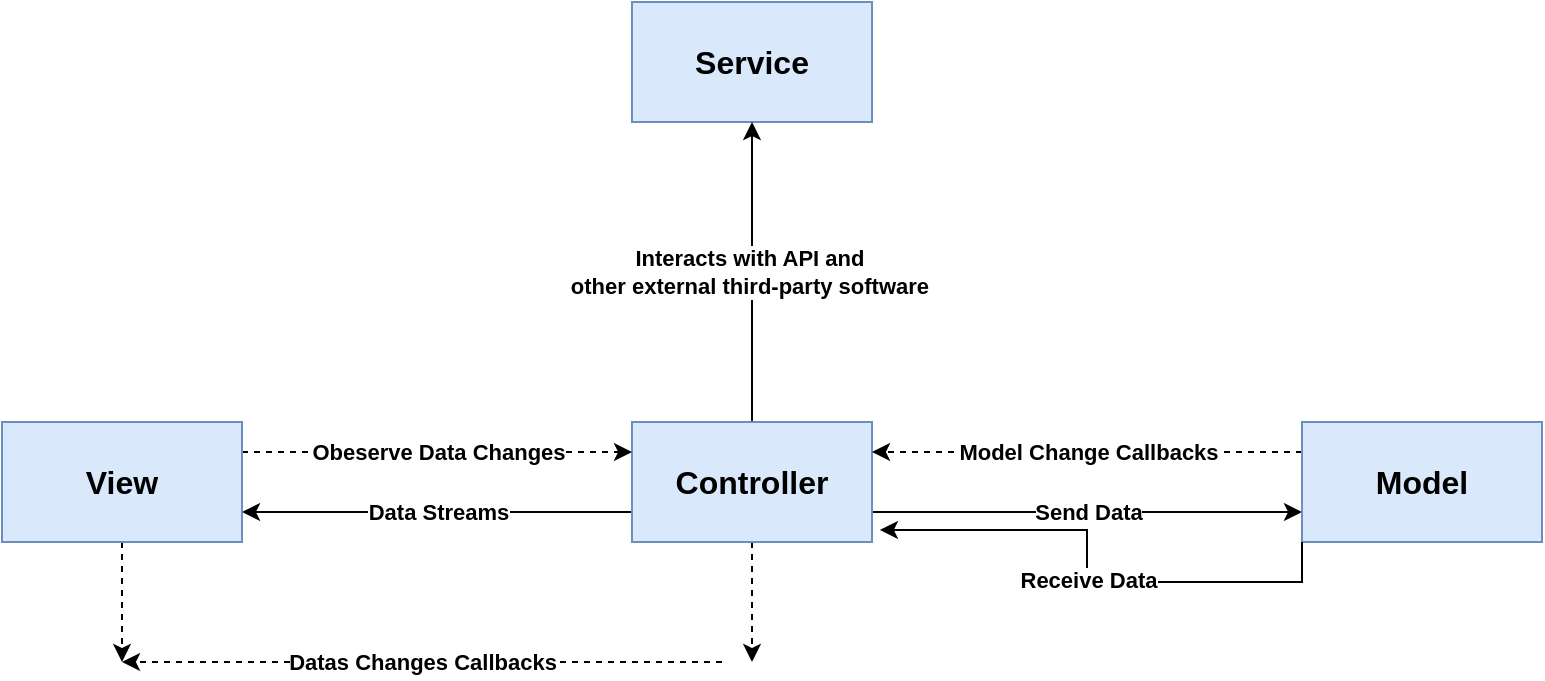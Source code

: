 <mxfile version="24.1.0" type="device">
  <diagram name="Page-1" id="2YBvvXClWsGukQMizWep">
    <mxGraphModel dx="1434" dy="836" grid="1" gridSize="10" guides="1" tooltips="1" connect="1" arrows="1" fold="1" page="1" pageScale="1" pageWidth="850" pageHeight="1100" math="0" shadow="0">
      <root>
        <mxCell id="0" />
        <mxCell id="1" parent="0" />
        <mxCell id="yqQzPONHKI9UtRNKC2Yu-1" value="&lt;b&gt;&lt;font style=&quot;font-size: 16px;&quot;&gt;Service&lt;/font&gt;&lt;/b&gt;" style="rounded=0;whiteSpace=wrap;html=1;fillColor=#dae8fc;strokeColor=#6c8ebf;" vertex="1" parent="1">
          <mxGeometry x="365" y="280" width="120" height="60" as="geometry" />
        </mxCell>
        <mxCell id="yqQzPONHKI9UtRNKC2Yu-5" value="&lt;b&gt;Interacts with API and&amp;nbsp;&lt;/b&gt;&lt;div&gt;&lt;b&gt;other external third-party software&amp;nbsp;&lt;/b&gt;&lt;/div&gt;" style="edgeStyle=orthogonalEdgeStyle;rounded=0;orthogonalLoop=1;jettySize=auto;html=1;entryX=0.5;entryY=1;entryDx=0;entryDy=0;" edge="1" parent="1" source="yqQzPONHKI9UtRNKC2Yu-2" target="yqQzPONHKI9UtRNKC2Yu-1">
          <mxGeometry relative="1" as="geometry" />
        </mxCell>
        <mxCell id="yqQzPONHKI9UtRNKC2Yu-6" value="Data Streams" style="edgeStyle=orthogonalEdgeStyle;rounded=0;orthogonalLoop=1;jettySize=auto;html=1;exitX=0;exitY=0.75;exitDx=0;exitDy=0;entryX=1;entryY=0.75;entryDx=0;entryDy=0;fontStyle=1" edge="1" parent="1" source="yqQzPONHKI9UtRNKC2Yu-2" target="yqQzPONHKI9UtRNKC2Yu-3">
          <mxGeometry relative="1" as="geometry" />
        </mxCell>
        <mxCell id="yqQzPONHKI9UtRNKC2Yu-9" style="edgeStyle=orthogonalEdgeStyle;rounded=0;orthogonalLoop=1;jettySize=auto;html=1;dashed=1;" edge="1" parent="1" source="yqQzPONHKI9UtRNKC2Yu-2">
          <mxGeometry relative="1" as="geometry">
            <mxPoint x="425" y="610" as="targetPoint" />
          </mxGeometry>
        </mxCell>
        <mxCell id="yqQzPONHKI9UtRNKC2Yu-12" value="Send Data" style="edgeStyle=orthogonalEdgeStyle;rounded=0;orthogonalLoop=1;jettySize=auto;html=1;exitX=1;exitY=0.75;exitDx=0;exitDy=0;entryX=0;entryY=0.75;entryDx=0;entryDy=0;fontStyle=1" edge="1" parent="1" source="yqQzPONHKI9UtRNKC2Yu-2" target="yqQzPONHKI9UtRNKC2Yu-4">
          <mxGeometry relative="1" as="geometry" />
        </mxCell>
        <mxCell id="yqQzPONHKI9UtRNKC2Yu-2" value="&lt;b&gt;&lt;font style=&quot;font-size: 16px;&quot;&gt;Controller&lt;/font&gt;&lt;/b&gt;" style="rounded=0;whiteSpace=wrap;html=1;fillColor=#dae8fc;strokeColor=#6c8ebf;" vertex="1" parent="1">
          <mxGeometry x="365" y="490" width="120" height="60" as="geometry" />
        </mxCell>
        <mxCell id="yqQzPONHKI9UtRNKC2Yu-7" value="Obeserve Data Changes" style="edgeStyle=orthogonalEdgeStyle;rounded=0;orthogonalLoop=1;jettySize=auto;html=1;exitX=1;exitY=0.25;exitDx=0;exitDy=0;entryX=0;entryY=0.25;entryDx=0;entryDy=0;dashed=1;fontStyle=1" edge="1" parent="1" source="yqQzPONHKI9UtRNKC2Yu-3" target="yqQzPONHKI9UtRNKC2Yu-2">
          <mxGeometry relative="1" as="geometry" />
        </mxCell>
        <mxCell id="yqQzPONHKI9UtRNKC2Yu-8" style="edgeStyle=orthogonalEdgeStyle;rounded=0;orthogonalLoop=1;jettySize=auto;html=1;dashed=1;" edge="1" parent="1" source="yqQzPONHKI9UtRNKC2Yu-3">
          <mxGeometry relative="1" as="geometry">
            <mxPoint x="110" y="610" as="targetPoint" />
          </mxGeometry>
        </mxCell>
        <mxCell id="yqQzPONHKI9UtRNKC2Yu-3" value="&lt;span style=&quot;font-size: 16px;&quot;&gt;&lt;b&gt;View&lt;/b&gt;&lt;/span&gt;&lt;span style=&quot;color: rgba(0, 0, 0, 0); font-family: monospace; font-size: 0px; text-align: start; text-wrap: nowrap;&quot;&gt;%3CmxGraphModel%3E%3Croot%3E%3CmxCell%20id%3D%220%22%2F%3E%3CmxCell%20id%3D%221%22%20parent%3D%220%22%2F%3E%3CmxCell%20id%3D%222%22%20value%3D%22%26lt%3Bb%26gt%3B%26lt%3Bfont%20style%3D%26quot%3Bfont-size%3A%2016px%3B%26quot%3B%26gt%3BController%26lt%3B%2Ffont%26gt%3B%26lt%3B%2Fb%26gt%3B%22%20style%3D%22rounded%3D0%3BwhiteSpace%3Dwrap%3Bhtml%3D1%3BfillColor%3D%23dae8fc%3BstrokeColor%3D%236c8ebf%3B%22%20vertex%3D%221%22%20parent%3D%221%22%3E%3CmxGeometry%20x%3D%22365%22%20y%3D%22490%22%20width%3D%22120%22%20height%3D%2260%22%20as%3D%22geometry%22%2F%3E%3C%2FmxCell%3E%3C%2Froot%3E%3C%2FmxGraphModel%3E&lt;/span&gt;" style="rounded=0;whiteSpace=wrap;html=1;fillColor=#dae8fc;strokeColor=#6c8ebf;" vertex="1" parent="1">
          <mxGeometry x="50" y="490" width="120" height="60" as="geometry" />
        </mxCell>
        <mxCell id="yqQzPONHKI9UtRNKC2Yu-13" value="Model Change Callbacks" style="edgeStyle=orthogonalEdgeStyle;rounded=0;orthogonalLoop=1;jettySize=auto;html=1;exitX=0;exitY=0.25;exitDx=0;exitDy=0;entryX=1;entryY=0.25;entryDx=0;entryDy=0;dashed=1;fontStyle=1" edge="1" parent="1" source="yqQzPONHKI9UtRNKC2Yu-4" target="yqQzPONHKI9UtRNKC2Yu-2">
          <mxGeometry relative="1" as="geometry" />
        </mxCell>
        <mxCell id="yqQzPONHKI9UtRNKC2Yu-4" value="&lt;span style=&quot;font-size: 16px;&quot;&gt;&lt;b&gt;Model&lt;/b&gt;&lt;/span&gt;" style="rounded=0;whiteSpace=wrap;html=1;fillColor=#dae8fc;strokeColor=#6c8ebf;" vertex="1" parent="1">
          <mxGeometry x="700" y="490" width="120" height="60" as="geometry" />
        </mxCell>
        <mxCell id="yqQzPONHKI9UtRNKC2Yu-10" value="&lt;b&gt;Datas Changes Callbacks&lt;/b&gt;" style="endArrow=classic;html=1;rounded=0;dashed=1;" edge="1" parent="1">
          <mxGeometry width="50" height="50" relative="1" as="geometry">
            <mxPoint x="410" y="610" as="sourcePoint" />
            <mxPoint x="110" y="610" as="targetPoint" />
          </mxGeometry>
        </mxCell>
        <mxCell id="yqQzPONHKI9UtRNKC2Yu-11" value="Receive Data" style="edgeStyle=orthogonalEdgeStyle;rounded=0;orthogonalLoop=1;jettySize=auto;html=1;exitX=0;exitY=1;exitDx=0;exitDy=0;entryX=1.033;entryY=0.9;entryDx=0;entryDy=0;entryPerimeter=0;fontStyle=1" edge="1" parent="1" source="yqQzPONHKI9UtRNKC2Yu-4" target="yqQzPONHKI9UtRNKC2Yu-2">
          <mxGeometry relative="1" as="geometry" />
        </mxCell>
      </root>
    </mxGraphModel>
  </diagram>
</mxfile>
